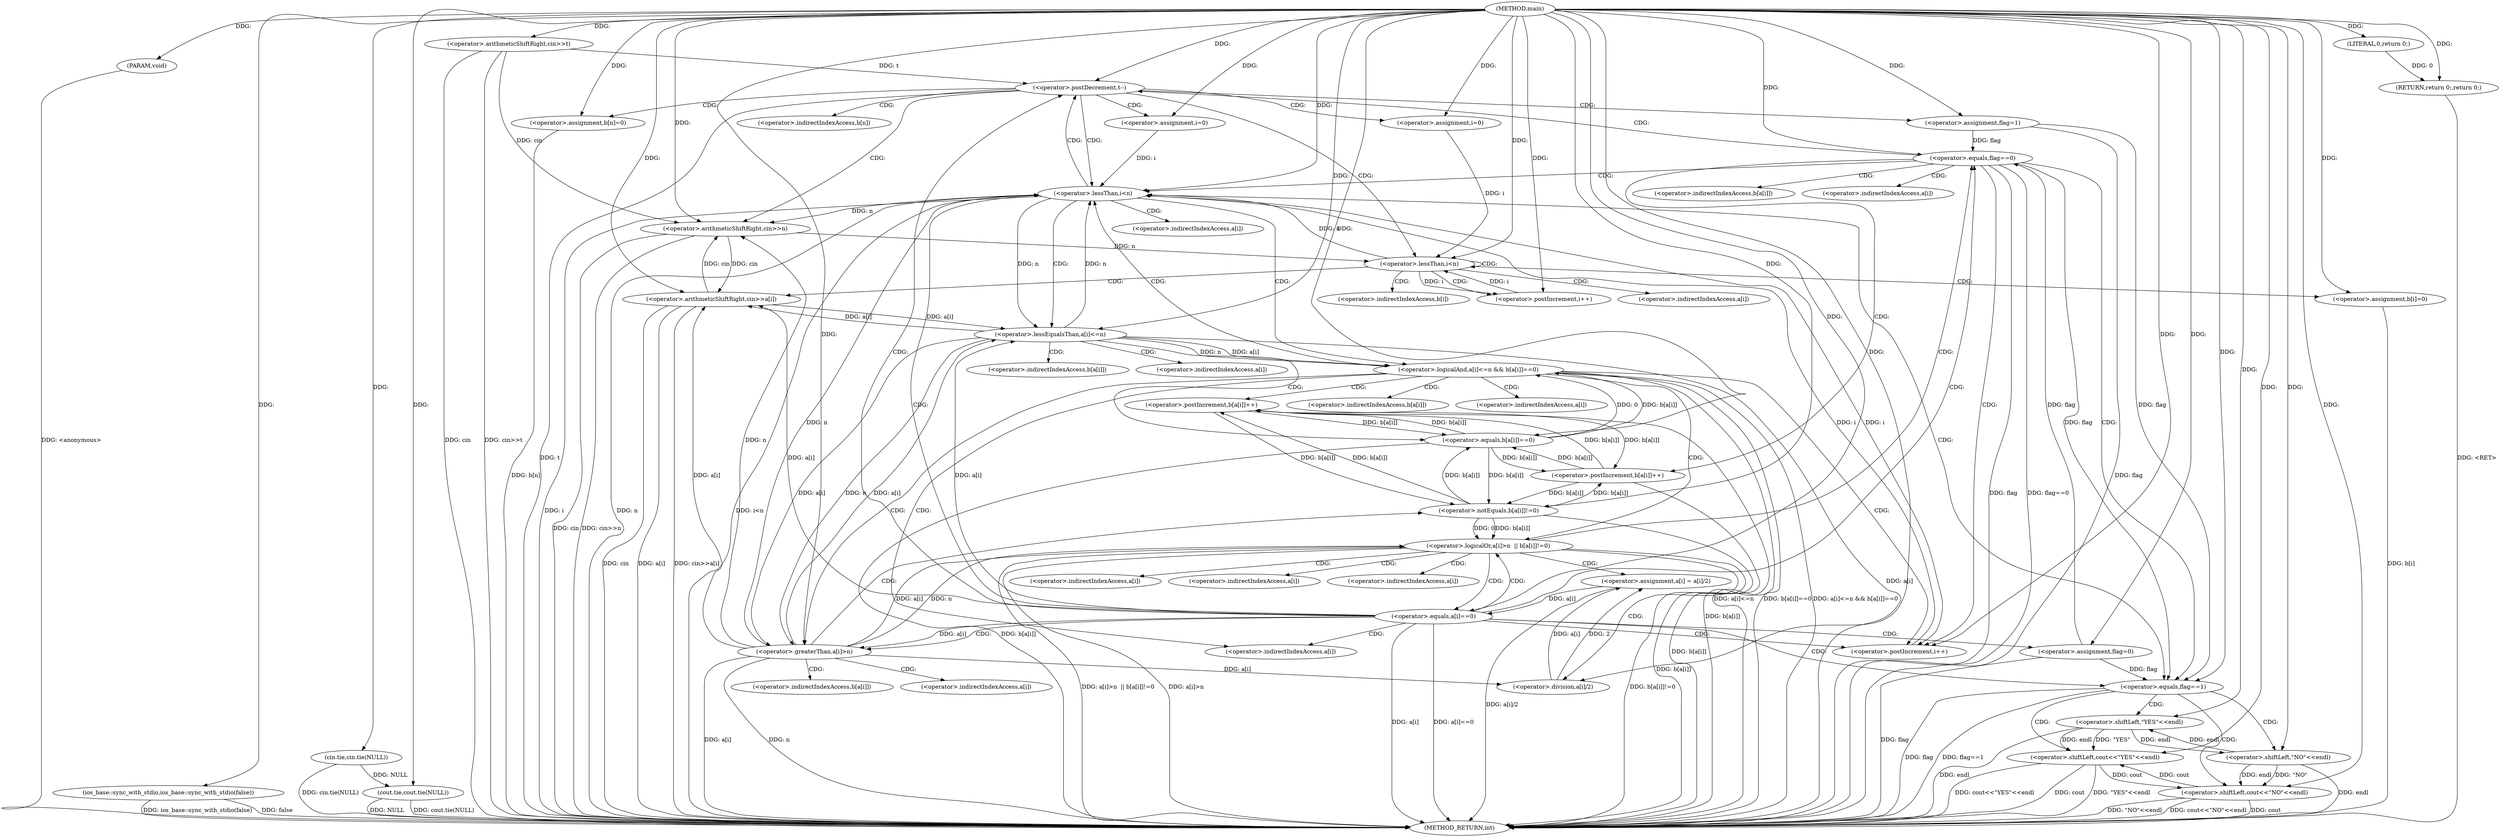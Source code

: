digraph "main" {  
"1000101" [label = "(METHOD,main)" ]
"1000259" [label = "(METHOD_RETURN,int)" ]
"1000102" [label = "(PARAM,void)" ]
"1000104" [label = "(ios_base::sync_with_stdio,ios_base::sync_with_stdio(false))" ]
"1000106" [label = "(cin.tie,cin.tie(NULL))" ]
"1000108" [label = "(cout.tie,cout.tie(NULL))" ]
"1000111" [label = "(<operator>.arithmeticShiftRight,cin>>t)" ]
"1000257" [label = "(RETURN,return 0;,return 0;)" ]
"1000115" [label = "(<operator>.postDecrement,t--)" ]
"1000258" [label = "(LITERAL,0,return 0;)" ]
"1000120" [label = "(<operator>.assignment,flag=1)" ]
"1000123" [label = "(<operator>.arithmeticShiftRight,cin>>n)" ]
"1000149" [label = "(<operator>.assignment,b[n]=0)" ]
"1000130" [label = "(<operator>.assignment,i=0)" ]
"1000133" [label = "(<operator>.lessThan,i<n)" ]
"1000136" [label = "(<operator>.postIncrement,i++)" ]
"1000156" [label = "(<operator>.assignment,i=0)" ]
"1000159" [label = "(<operator>.lessThan,i<n)" ]
"1000162" [label = "(<operator>.postIncrement,i++)" ]
"1000241" [label = "(<operator>.equals,flag==1)" ]
"1000139" [label = "(<operator>.arithmeticShiftRight,cin>>a[i])" ]
"1000144" [label = "(<operator>.assignment,b[i]=0)" ]
"1000245" [label = "(<operator>.shiftLeft,cout<<\"YES\"<<endl)" ]
"1000166" [label = "(<operator>.logicalAnd,a[i]<=n && b[a[i]]==0)" ]
"1000252" [label = "(<operator>.shiftLeft,cout<<\"NO\"<<endl)" ]
"1000180" [label = "(<operator>.postIncrement,b[a[i]]++)" ]
"1000247" [label = "(<operator>.shiftLeft,\"YES\"<<endl)" ]
"1000167" [label = "(<operator>.lessEqualsThan,a[i]<=n)" ]
"1000172" [label = "(<operator>.equals,b[a[i]]==0)" ]
"1000254" [label = "(<operator>.shiftLeft,\"NO\"<<endl)" ]
"1000189" [label = "(<operator>.logicalOr,a[i]>n  || b[a[i]]!=0)" ]
"1000227" [label = "(<operator>.equals,flag==0)" ]
"1000203" [label = "(<operator>.assignment,a[i] = a[i]/2)" ]
"1000190" [label = "(<operator>.greaterThan,a[i]>n)" ]
"1000195" [label = "(<operator>.notEquals,b[a[i]]!=0)" ]
"1000213" [label = "(<operator>.equals,a[i]==0)" ]
"1000234" [label = "(<operator>.postIncrement,b[a[i]]++)" ]
"1000207" [label = "(<operator>.division,a[i]/2)" ]
"1000219" [label = "(<operator>.assignment,flag=0)" ]
"1000150" [label = "(<operator>.indirectIndexAccess,b[n])" ]
"1000141" [label = "(<operator>.indirectIndexAccess,a[i])" ]
"1000145" [label = "(<operator>.indirectIndexAccess,b[i])" ]
"1000168" [label = "(<operator>.indirectIndexAccess,a[i])" ]
"1000173" [label = "(<operator>.indirectIndexAccess,b[a[i]])" ]
"1000181" [label = "(<operator>.indirectIndexAccess,b[a[i]])" ]
"1000175" [label = "(<operator>.indirectIndexAccess,a[i])" ]
"1000183" [label = "(<operator>.indirectIndexAccess,a[i])" ]
"1000191" [label = "(<operator>.indirectIndexAccess,a[i])" ]
"1000196" [label = "(<operator>.indirectIndexAccess,b[a[i]])" ]
"1000204" [label = "(<operator>.indirectIndexAccess,a[i])" ]
"1000198" [label = "(<operator>.indirectIndexAccess,a[i])" ]
"1000208" [label = "(<operator>.indirectIndexAccess,a[i])" ]
"1000214" [label = "(<operator>.indirectIndexAccess,a[i])" ]
"1000235" [label = "(<operator>.indirectIndexAccess,b[a[i]])" ]
"1000237" [label = "(<operator>.indirectIndexAccess,a[i])" ]
  "1000257" -> "1000259"  [ label = "DDG: <RET>"] 
  "1000102" -> "1000259"  [ label = "DDG: <anonymous>"] 
  "1000104" -> "1000259"  [ label = "DDG: ios_base::sync_with_stdio(false)"] 
  "1000106" -> "1000259"  [ label = "DDG: cin.tie(NULL)"] 
  "1000108" -> "1000259"  [ label = "DDG: NULL"] 
  "1000108" -> "1000259"  [ label = "DDG: cout.tie(NULL)"] 
  "1000111" -> "1000259"  [ label = "DDG: cin"] 
  "1000111" -> "1000259"  [ label = "DDG: cin>>t"] 
  "1000115" -> "1000259"  [ label = "DDG: t"] 
  "1000120" -> "1000259"  [ label = "DDG: flag"] 
  "1000123" -> "1000259"  [ label = "DDG: cin"] 
  "1000123" -> "1000259"  [ label = "DDG: cin>>n"] 
  "1000149" -> "1000259"  [ label = "DDG: b[n]"] 
  "1000159" -> "1000259"  [ label = "DDG: i"] 
  "1000159" -> "1000259"  [ label = "DDG: n"] 
  "1000159" -> "1000259"  [ label = "DDG: i<n"] 
  "1000167" -> "1000259"  [ label = "DDG: a[i]"] 
  "1000166" -> "1000259"  [ label = "DDG: a[i]<=n"] 
  "1000172" -> "1000259"  [ label = "DDG: b[a[i]]"] 
  "1000166" -> "1000259"  [ label = "DDG: b[a[i]]==0"] 
  "1000166" -> "1000259"  [ label = "DDG: a[i]<=n && b[a[i]]==0"] 
  "1000190" -> "1000259"  [ label = "DDG: a[i]"] 
  "1000190" -> "1000259"  [ label = "DDG: n"] 
  "1000189" -> "1000259"  [ label = "DDG: a[i]>n"] 
  "1000195" -> "1000259"  [ label = "DDG: b[a[i]]"] 
  "1000189" -> "1000259"  [ label = "DDG: b[a[i]]!=0"] 
  "1000189" -> "1000259"  [ label = "DDG: a[i]>n  || b[a[i]]!=0"] 
  "1000203" -> "1000259"  [ label = "DDG: a[i]/2"] 
  "1000213" -> "1000259"  [ label = "DDG: a[i]"] 
  "1000213" -> "1000259"  [ label = "DDG: a[i]==0"] 
  "1000219" -> "1000259"  [ label = "DDG: flag"] 
  "1000227" -> "1000259"  [ label = "DDG: flag"] 
  "1000227" -> "1000259"  [ label = "DDG: flag==0"] 
  "1000234" -> "1000259"  [ label = "DDG: b[a[i]]"] 
  "1000241" -> "1000259"  [ label = "DDG: flag"] 
  "1000241" -> "1000259"  [ label = "DDG: flag==1"] 
  "1000252" -> "1000259"  [ label = "DDG: cout"] 
  "1000254" -> "1000259"  [ label = "DDG: endl"] 
  "1000252" -> "1000259"  [ label = "DDG: \"NO\"<<endl"] 
  "1000252" -> "1000259"  [ label = "DDG: cout<<\"NO\"<<endl"] 
  "1000245" -> "1000259"  [ label = "DDG: cout"] 
  "1000247" -> "1000259"  [ label = "DDG: endl"] 
  "1000245" -> "1000259"  [ label = "DDG: \"YES\"<<endl"] 
  "1000245" -> "1000259"  [ label = "DDG: cout<<\"YES\"<<endl"] 
  "1000180" -> "1000259"  [ label = "DDG: b[a[i]]"] 
  "1000139" -> "1000259"  [ label = "DDG: cin"] 
  "1000139" -> "1000259"  [ label = "DDG: a[i]"] 
  "1000139" -> "1000259"  [ label = "DDG: cin>>a[i]"] 
  "1000144" -> "1000259"  [ label = "DDG: b[i]"] 
  "1000104" -> "1000259"  [ label = "DDG: false"] 
  "1000101" -> "1000102"  [ label = "DDG: "] 
  "1000258" -> "1000257"  [ label = "DDG: 0"] 
  "1000101" -> "1000257"  [ label = "DDG: "] 
  "1000101" -> "1000104"  [ label = "DDG: "] 
  "1000101" -> "1000106"  [ label = "DDG: "] 
  "1000106" -> "1000108"  [ label = "DDG: NULL"] 
  "1000101" -> "1000108"  [ label = "DDG: "] 
  "1000101" -> "1000111"  [ label = "DDG: "] 
  "1000101" -> "1000258"  [ label = "DDG: "] 
  "1000111" -> "1000115"  [ label = "DDG: t"] 
  "1000101" -> "1000115"  [ label = "DDG: "] 
  "1000101" -> "1000120"  [ label = "DDG: "] 
  "1000101" -> "1000149"  [ label = "DDG: "] 
  "1000111" -> "1000123"  [ label = "DDG: cin"] 
  "1000139" -> "1000123"  [ label = "DDG: cin"] 
  "1000101" -> "1000123"  [ label = "DDG: "] 
  "1000159" -> "1000123"  [ label = "DDG: n"] 
  "1000190" -> "1000123"  [ label = "DDG: n"] 
  "1000101" -> "1000130"  [ label = "DDG: "] 
  "1000101" -> "1000156"  [ label = "DDG: "] 
  "1000130" -> "1000133"  [ label = "DDG: i"] 
  "1000136" -> "1000133"  [ label = "DDG: i"] 
  "1000101" -> "1000133"  [ label = "DDG: "] 
  "1000123" -> "1000133"  [ label = "DDG: n"] 
  "1000133" -> "1000136"  [ label = "DDG: i"] 
  "1000101" -> "1000136"  [ label = "DDG: "] 
  "1000101" -> "1000144"  [ label = "DDG: "] 
  "1000156" -> "1000159"  [ label = "DDG: i"] 
  "1000162" -> "1000159"  [ label = "DDG: i"] 
  "1000101" -> "1000159"  [ label = "DDG: "] 
  "1000133" -> "1000159"  [ label = "DDG: n"] 
  "1000167" -> "1000159"  [ label = "DDG: n"] 
  "1000190" -> "1000159"  [ label = "DDG: n"] 
  "1000159" -> "1000162"  [ label = "DDG: i"] 
  "1000101" -> "1000162"  [ label = "DDG: "] 
  "1000120" -> "1000241"  [ label = "DDG: flag"] 
  "1000219" -> "1000241"  [ label = "DDG: flag"] 
  "1000227" -> "1000241"  [ label = "DDG: flag"] 
  "1000101" -> "1000241"  [ label = "DDG: "] 
  "1000123" -> "1000139"  [ label = "DDG: cin"] 
  "1000101" -> "1000139"  [ label = "DDG: "] 
  "1000167" -> "1000139"  [ label = "DDG: a[i]"] 
  "1000190" -> "1000139"  [ label = "DDG: a[i]"] 
  "1000213" -> "1000139"  [ label = "DDG: a[i]"] 
  "1000252" -> "1000245"  [ label = "DDG: cout"] 
  "1000101" -> "1000245"  [ label = "DDG: "] 
  "1000247" -> "1000245"  [ label = "DDG: \"YES\""] 
  "1000247" -> "1000245"  [ label = "DDG: endl"] 
  "1000167" -> "1000166"  [ label = "DDG: a[i]"] 
  "1000167" -> "1000166"  [ label = "DDG: n"] 
  "1000172" -> "1000166"  [ label = "DDG: 0"] 
  "1000172" -> "1000166"  [ label = "DDG: b[a[i]]"] 
  "1000101" -> "1000247"  [ label = "DDG: "] 
  "1000254" -> "1000247"  [ label = "DDG: endl"] 
  "1000245" -> "1000252"  [ label = "DDG: cout"] 
  "1000101" -> "1000252"  [ label = "DDG: "] 
  "1000254" -> "1000252"  [ label = "DDG: endl"] 
  "1000254" -> "1000252"  [ label = "DDG: \"NO\""] 
  "1000190" -> "1000167"  [ label = "DDG: a[i]"] 
  "1000213" -> "1000167"  [ label = "DDG: a[i]"] 
  "1000139" -> "1000167"  [ label = "DDG: a[i]"] 
  "1000159" -> "1000167"  [ label = "DDG: n"] 
  "1000101" -> "1000167"  [ label = "DDG: "] 
  "1000195" -> "1000172"  [ label = "DDG: b[a[i]]"] 
  "1000234" -> "1000172"  [ label = "DDG: b[a[i]]"] 
  "1000180" -> "1000172"  [ label = "DDG: b[a[i]]"] 
  "1000101" -> "1000172"  [ label = "DDG: "] 
  "1000172" -> "1000180"  [ label = "DDG: b[a[i]]"] 
  "1000195" -> "1000180"  [ label = "DDG: b[a[i]]"] 
  "1000234" -> "1000180"  [ label = "DDG: b[a[i]]"] 
  "1000101" -> "1000254"  [ label = "DDG: "] 
  "1000247" -> "1000254"  [ label = "DDG: endl"] 
  "1000190" -> "1000189"  [ label = "DDG: a[i]"] 
  "1000190" -> "1000189"  [ label = "DDG: n"] 
  "1000195" -> "1000189"  [ label = "DDG: 0"] 
  "1000195" -> "1000189"  [ label = "DDG: b[a[i]]"] 
  "1000207" -> "1000203"  [ label = "DDG: a[i]"] 
  "1000207" -> "1000203"  [ label = "DDG: 2"] 
  "1000120" -> "1000227"  [ label = "DDG: flag"] 
  "1000219" -> "1000227"  [ label = "DDG: flag"] 
  "1000101" -> "1000227"  [ label = "DDG: "] 
  "1000167" -> "1000190"  [ label = "DDG: a[i]"] 
  "1000213" -> "1000190"  [ label = "DDG: a[i]"] 
  "1000167" -> "1000190"  [ label = "DDG: n"] 
  "1000101" -> "1000190"  [ label = "DDG: "] 
  "1000172" -> "1000195"  [ label = "DDG: b[a[i]]"] 
  "1000234" -> "1000195"  [ label = "DDG: b[a[i]]"] 
  "1000180" -> "1000195"  [ label = "DDG: b[a[i]]"] 
  "1000101" -> "1000195"  [ label = "DDG: "] 
  "1000190" -> "1000207"  [ label = "DDG: a[i]"] 
  "1000101" -> "1000207"  [ label = "DDG: "] 
  "1000203" -> "1000213"  [ label = "DDG: a[i]"] 
  "1000101" -> "1000213"  [ label = "DDG: "] 
  "1000101" -> "1000219"  [ label = "DDG: "] 
  "1000172" -> "1000234"  [ label = "DDG: b[a[i]]"] 
  "1000195" -> "1000234"  [ label = "DDG: b[a[i]]"] 
  "1000180" -> "1000234"  [ label = "DDG: b[a[i]]"] 
  "1000115" -> "1000156"  [ label = "CDG: "] 
  "1000115" -> "1000150"  [ label = "CDG: "] 
  "1000115" -> "1000133"  [ label = "CDG: "] 
  "1000115" -> "1000149"  [ label = "CDG: "] 
  "1000115" -> "1000120"  [ label = "CDG: "] 
  "1000115" -> "1000123"  [ label = "CDG: "] 
  "1000115" -> "1000130"  [ label = "CDG: "] 
  "1000115" -> "1000159"  [ label = "CDG: "] 
  "1000133" -> "1000141"  [ label = "CDG: "] 
  "1000133" -> "1000139"  [ label = "CDG: "] 
  "1000133" -> "1000133"  [ label = "CDG: "] 
  "1000133" -> "1000144"  [ label = "CDG: "] 
  "1000133" -> "1000145"  [ label = "CDG: "] 
  "1000133" -> "1000136"  [ label = "CDG: "] 
  "1000159" -> "1000166"  [ label = "CDG: "] 
  "1000159" -> "1000167"  [ label = "CDG: "] 
  "1000159" -> "1000168"  [ label = "CDG: "] 
  "1000159" -> "1000241"  [ label = "CDG: "] 
  "1000159" -> "1000115"  [ label = "CDG: "] 
  "1000241" -> "1000254"  [ label = "CDG: "] 
  "1000241" -> "1000245"  [ label = "CDG: "] 
  "1000241" -> "1000247"  [ label = "CDG: "] 
  "1000241" -> "1000252"  [ label = "CDG: "] 
  "1000166" -> "1000191"  [ label = "CDG: "] 
  "1000166" -> "1000180"  [ label = "CDG: "] 
  "1000166" -> "1000183"  [ label = "CDG: "] 
  "1000166" -> "1000190"  [ label = "CDG: "] 
  "1000166" -> "1000189"  [ label = "CDG: "] 
  "1000166" -> "1000159"  [ label = "CDG: "] 
  "1000166" -> "1000162"  [ label = "CDG: "] 
  "1000166" -> "1000181"  [ label = "CDG: "] 
  "1000167" -> "1000175"  [ label = "CDG: "] 
  "1000167" -> "1000172"  [ label = "CDG: "] 
  "1000167" -> "1000173"  [ label = "CDG: "] 
  "1000189" -> "1000208"  [ label = "CDG: "] 
  "1000189" -> "1000227"  [ label = "CDG: "] 
  "1000189" -> "1000204"  [ label = "CDG: "] 
  "1000189" -> "1000214"  [ label = "CDG: "] 
  "1000189" -> "1000213"  [ label = "CDG: "] 
  "1000189" -> "1000207"  [ label = "CDG: "] 
  "1000189" -> "1000203"  [ label = "CDG: "] 
  "1000227" -> "1000235"  [ label = "CDG: "] 
  "1000227" -> "1000234"  [ label = "CDG: "] 
  "1000227" -> "1000159"  [ label = "CDG: "] 
  "1000227" -> "1000237"  [ label = "CDG: "] 
  "1000227" -> "1000162"  [ label = "CDG: "] 
  "1000227" -> "1000241"  [ label = "CDG: "] 
  "1000227" -> "1000115"  [ label = "CDG: "] 
  "1000190" -> "1000198"  [ label = "CDG: "] 
  "1000190" -> "1000195"  [ label = "CDG: "] 
  "1000190" -> "1000196"  [ label = "CDG: "] 
  "1000213" -> "1000219"  [ label = "CDG: "] 
  "1000213" -> "1000227"  [ label = "CDG: "] 
  "1000213" -> "1000241"  [ label = "CDG: "] 
  "1000213" -> "1000115"  [ label = "CDG: "] 
  "1000213" -> "1000191"  [ label = "CDG: "] 
  "1000213" -> "1000190"  [ label = "CDG: "] 
  "1000213" -> "1000189"  [ label = "CDG: "] 
  "1000213" -> "1000159"  [ label = "CDG: "] 
  "1000213" -> "1000162"  [ label = "CDG: "] 
}
